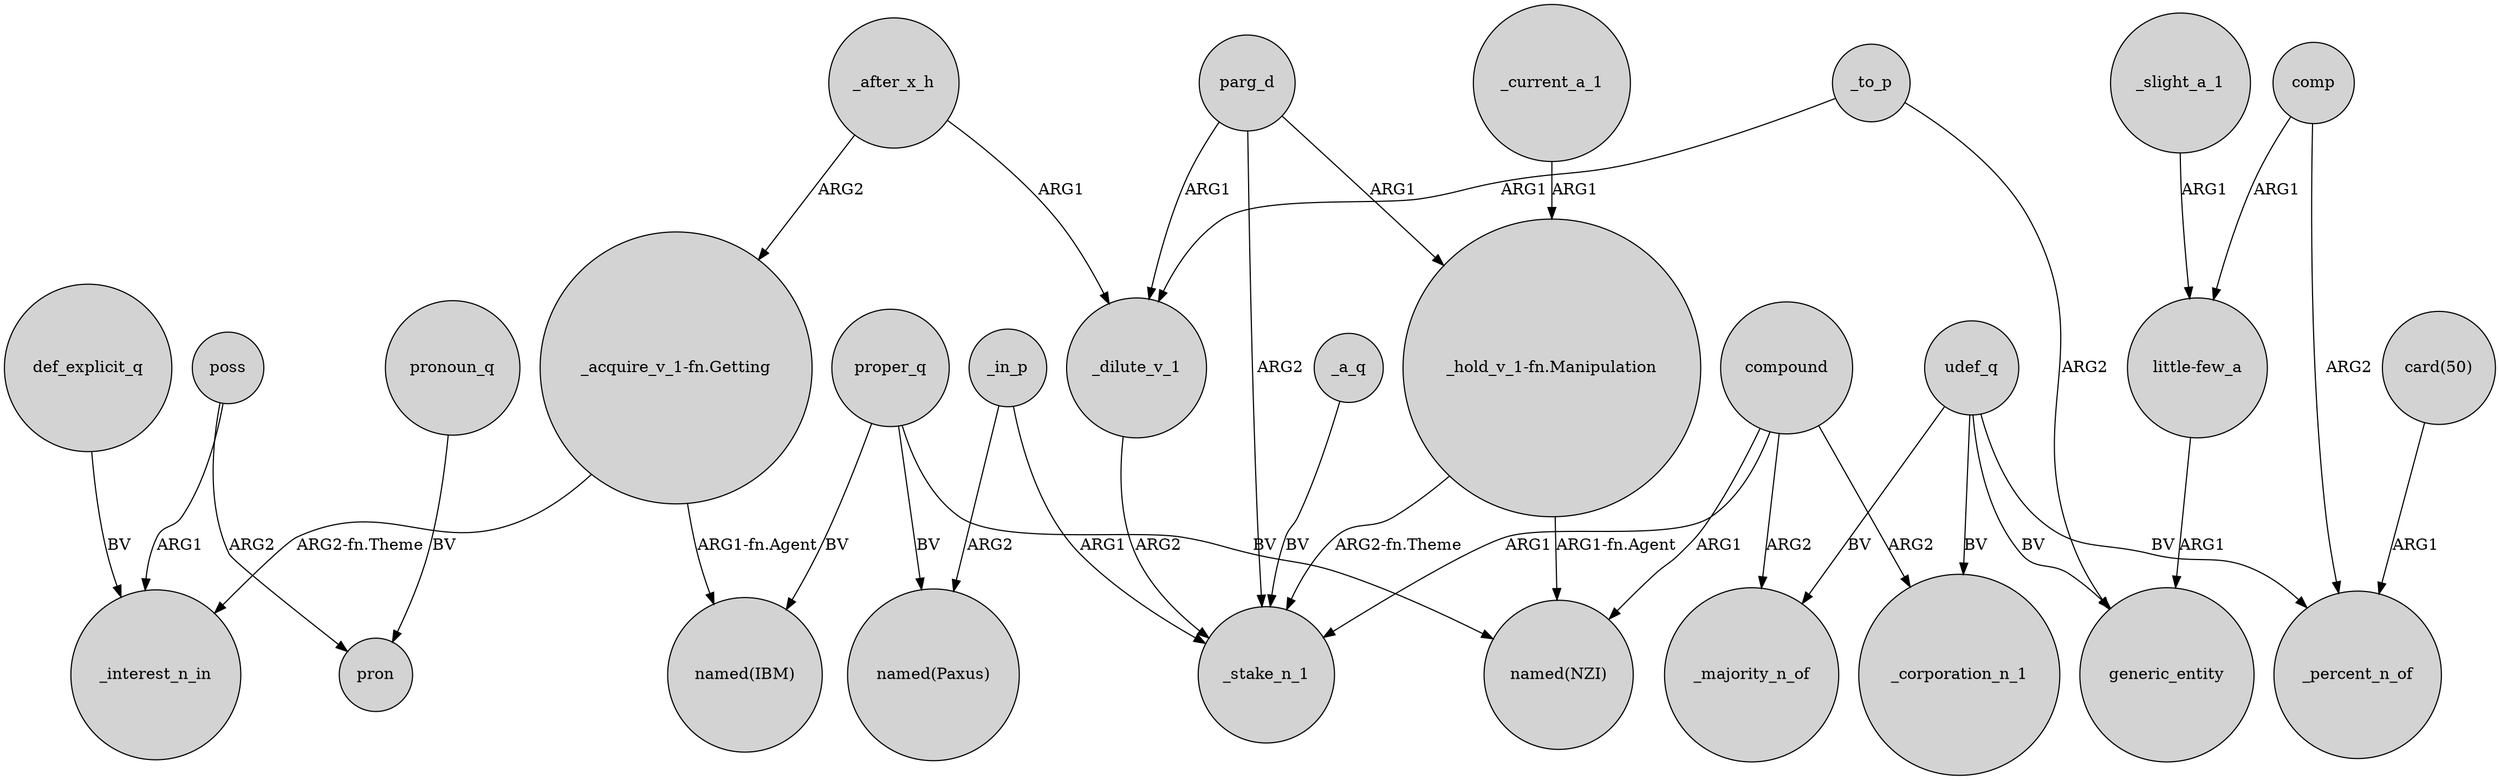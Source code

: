 digraph {
	node [shape=circle style=filled]
	_a_q -> _stake_n_1 [label=BV]
	_after_x_h -> _dilute_v_1 [label=ARG1]
	_current_a_1 -> "_hold_v_1-fn.Manipulation" [label=ARG1]
	_to_p -> _dilute_v_1 [label=ARG1]
	udef_q -> generic_entity [label=BV]
	poss -> pron [label=ARG2]
	def_explicit_q -> _interest_n_in [label=BV]
	_after_x_h -> "_acquire_v_1-fn.Getting" [label=ARG2]
	comp -> _percent_n_of [label=ARG2]
	compound -> _corporation_n_1 [label=ARG2]
	_in_p -> "named(Paxus)" [label=ARG2]
	"_hold_v_1-fn.Manipulation" -> "named(NZI)" [label="ARG1-fn.Agent"]
	"_acquire_v_1-fn.Getting" -> "named(IBM)" [label="ARG1-fn.Agent"]
	"_acquire_v_1-fn.Getting" -> _interest_n_in [label="ARG2-fn.Theme"]
	proper_q -> "named(IBM)" [label=BV]
	proper_q -> "named(Paxus)" [label=BV]
	udef_q -> _majority_n_of [label=BV]
	_to_p -> generic_entity [label=ARG2]
	_in_p -> _stake_n_1 [label=ARG1]
	udef_q -> _corporation_n_1 [label=BV]
	pronoun_q -> pron [label=BV]
	parg_d -> "_hold_v_1-fn.Manipulation" [label=ARG1]
	parg_d -> _stake_n_1 [label=ARG2]
	"card(50)" -> _percent_n_of [label=ARG1]
	_slight_a_1 -> "little-few_a" [label=ARG1]
	comp -> "little-few_a" [label=ARG1]
	_dilute_v_1 -> _stake_n_1 [label=ARG2]
	compound -> _stake_n_1 [label=ARG1]
	compound -> _majority_n_of [label=ARG2]
	"_hold_v_1-fn.Manipulation" -> _stake_n_1 [label="ARG2-fn.Theme"]
	udef_q -> _percent_n_of [label=BV]
	proper_q -> "named(NZI)" [label=BV]
	parg_d -> _dilute_v_1 [label=ARG1]
	poss -> _interest_n_in [label=ARG1]
	compound -> "named(NZI)" [label=ARG1]
	"little-few_a" -> generic_entity [label=ARG1]
}
